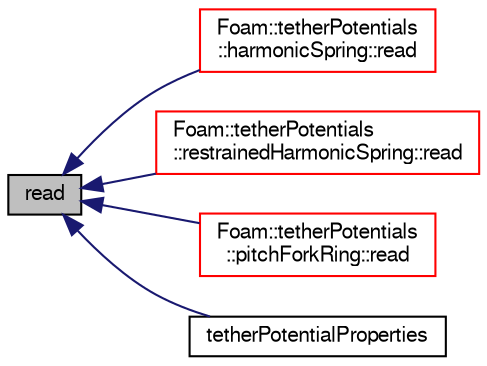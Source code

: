 digraph "read"
{
  bgcolor="transparent";
  edge [fontname="FreeSans",fontsize="10",labelfontname="FreeSans",labelfontsize="10"];
  node [fontname="FreeSans",fontsize="10",shape=record];
  rankdir="LR";
  Node328 [label="read",height=0.2,width=0.4,color="black", fillcolor="grey75", style="filled", fontcolor="black"];
  Node328 -> Node329 [dir="back",color="midnightblue",fontsize="10",style="solid",fontname="FreeSans"];
  Node329 [label="Foam::tetherPotentials\l::harmonicSpring::read",height=0.2,width=0.4,color="red",URL="$a24486.html#a90f63ba9be6a6529eed861f28787f825",tooltip="Read dictionary. "];
  Node328 -> Node331 [dir="back",color="midnightblue",fontsize="10",style="solid",fontname="FreeSans"];
  Node331 [label="Foam::tetherPotentials\l::restrainedHarmonicSpring::read",height=0.2,width=0.4,color="red",URL="$a24494.html#a90f63ba9be6a6529eed861f28787f825",tooltip="Read dictionary. "];
  Node328 -> Node334 [dir="back",color="midnightblue",fontsize="10",style="solid",fontname="FreeSans"];
  Node334 [label="Foam::tetherPotentials\l::pitchForkRing::read",height=0.2,width=0.4,color="red",URL="$a24490.html#a90f63ba9be6a6529eed861f28787f825",tooltip="Read dictionary. "];
  Node328 -> Node336 [dir="back",color="midnightblue",fontsize="10",style="solid",fontname="FreeSans"];
  Node336 [label="tetherPotentialProperties",height=0.2,width=0.4,color="black",URL="$a24482.html#ac400674ef0df77a1f4d79bc9b892e89e"];
}
